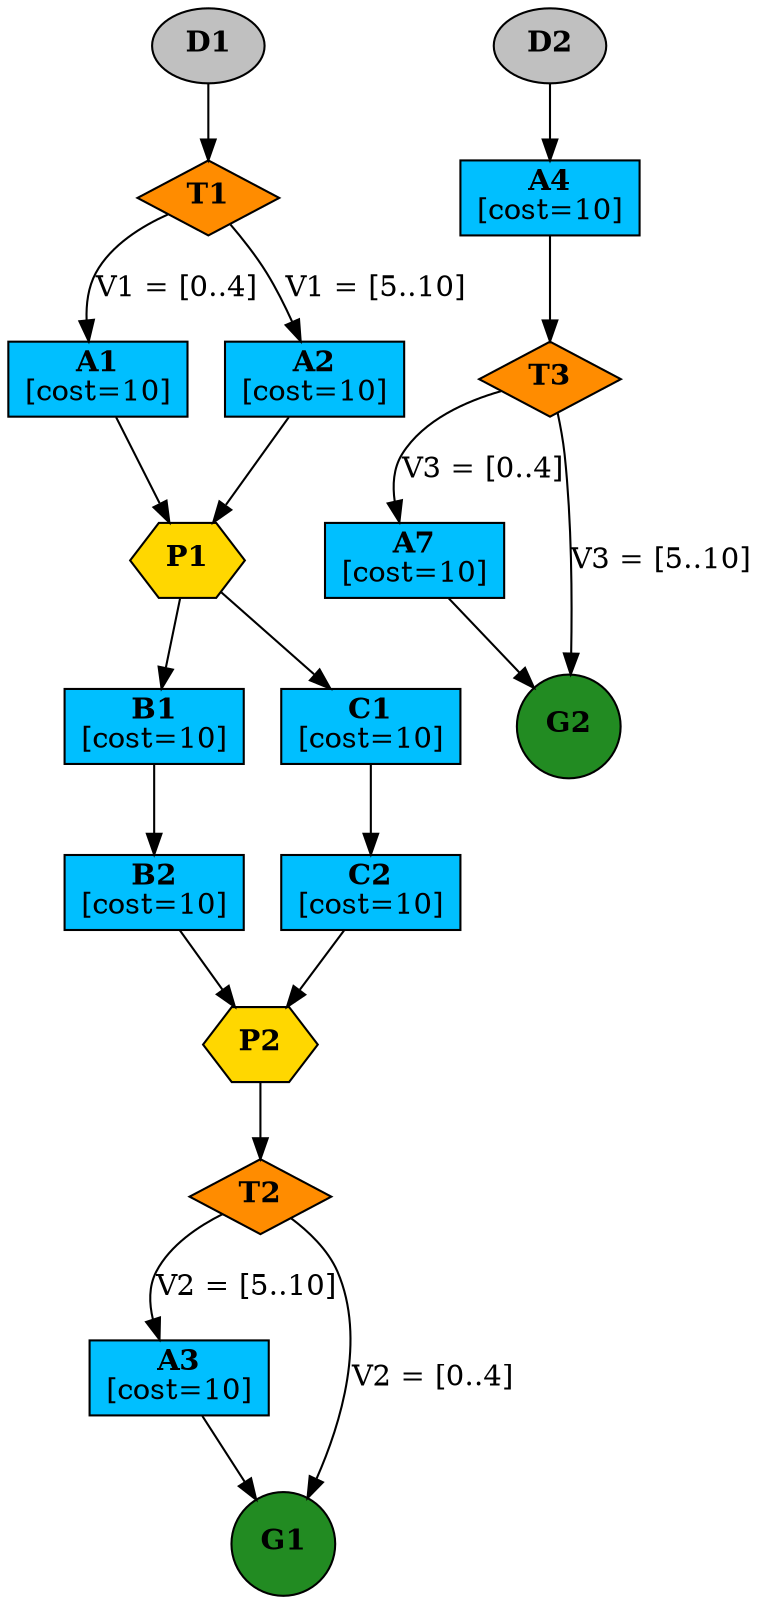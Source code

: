 digraph test_5 {
	d1 [label=<<b>D1</b>> fillcolor=grey shape=oval style=filled]
	d2 [label=<<b>D2</b>> fillcolor=grey shape=oval style=filled]
	t1 [label=<<b>T1</b>> fillcolor=darkorange shape=diamond style=filled]
	d1 -> t1 [label=""]
	t2 [label=<<b>T2</b>> fillcolor=darkorange shape=diamond style=filled]
	p2 -> t2 [label=""]
	t3 [label=<<b>T3</b>> fillcolor=darkorange shape=diamond style=filled]
	a4 -> t3 [label=""]
	a1 [label=<<b>A1</b><br/>[cost=10]> fillcolor=deepskyblue shape=box style=filled]
	t1 -> a1 [label=<V1 = [0..4]>]
	a2 [label=<<b>A2</b><br/>[cost=10]> fillcolor=deepskyblue shape=box style=filled]
	t1 -> a2 [label=<V1 = [5..10]>]
	a3 [label=<<b>A3</b><br/>[cost=10]> fillcolor=deepskyblue shape=box style=filled]
	t2 -> a3 [label=<V2 = [5..10]>]
	a7 [label=<<b>A7</b><br/>[cost=10]> fillcolor=deepskyblue shape=box style=filled]
	t3 -> a7 [label=<V3 = [0..4]>]
	a4 [label=<<b>A4</b><br/>[cost=10]> fillcolor=deepskyblue shape=box style=filled]
	d2 -> a4 [label=""]
	b1 [label=<<b>B1</b><br/>[cost=10]> fillcolor=deepskyblue shape=box style=filled]
	p1 -> b1 [label=""]
	b2 [label=<<b>B2</b><br/>[cost=10]> fillcolor=deepskyblue shape=box style=filled]
	b1 -> b2 [label=""]
	c1 [label=<<b>C1</b><br/>[cost=10]> fillcolor=deepskyblue shape=box style=filled]
	p1 -> c1 [label=""]
	c2 [label=<<b>C2</b><br/>[cost=10]> fillcolor=deepskyblue shape=box style=filled]
	c1 -> c2 [label=""]
	p1 [label=<<b>P1</b>> fillcolor=gold shape=hexagon style=filled]
	a1 -> p1 [label=""]
	a2 -> p1 [label=""]
	p2 [label=<<b>P2</b>> fillcolor=gold shape=hexagon style=filled]
	b2 -> p2 [label=""]
	c2 -> p2 [label=""]
	g1 [label=<<b>G1</b>> fillcolor=forestgreen shape=circle style=filled]
	t2 -> g1 [label=<V2 = [0..4]>]
	a3 -> g1 [label=""]
	g2 [label=<<b>G2</b>> fillcolor=forestgreen shape=circle style=filled]
	t3 -> g2 [label=<V3 = [5..10]>]
	a7 -> g2 [label=""]
}

